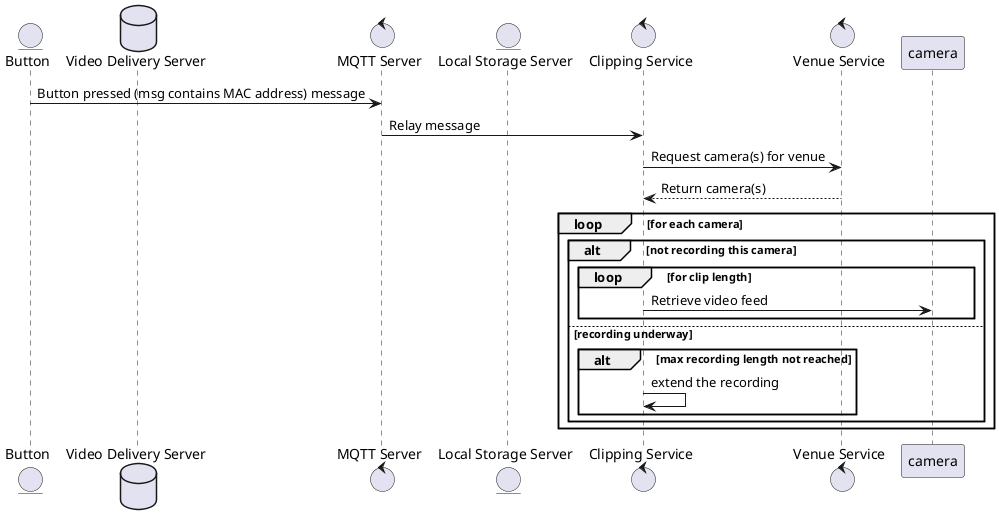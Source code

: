 @startuml

entity "Button" as button
database "Video Delivery Server" as s3
control "MQTT Server" as mqtt
entity "Local Storage Server" as localstore
control "Clipping Service" as clipping
control "Venue Service" as venue

button -> mqtt : Button pressed (msg contains MAC address) message
mqtt -> clipping : Relay message
clipping -> venue : Request camera(s) for venue
venue --> clipping : Return camera(s)
loop for each camera
    alt not recording this camera
        loop for clip length
            clipping -> camera: Retrieve video feed
        end
    else recording underway
        alt max recording length not reached
            clipping -> clipping: extend the recording
        end
    end
end
@enduml
